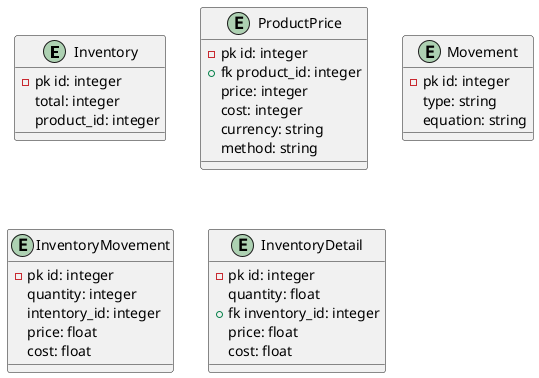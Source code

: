 @startuml Inventories
Entity Inventory {
    -pk id: integer
    total: integer
    product_id: integer
}

Entity ProductPrice {
    -pk id: integer
    +fk product_id: integer
    price: integer
    cost: integer
    currency: string
    method: string
}

Entity Movement {
    -pk id: integer
    type: string
    equation: string
}

Entity InventoryMovement {
    -pk id: integer
    quantity: integer
    intentory_id: integer
    price: float
    cost: float
}

Entity InventoryDetail {
    -pk id: integer
    quantity: float
    +fk inventory_id: integer
    price: float
    cost: float
}
@enduml